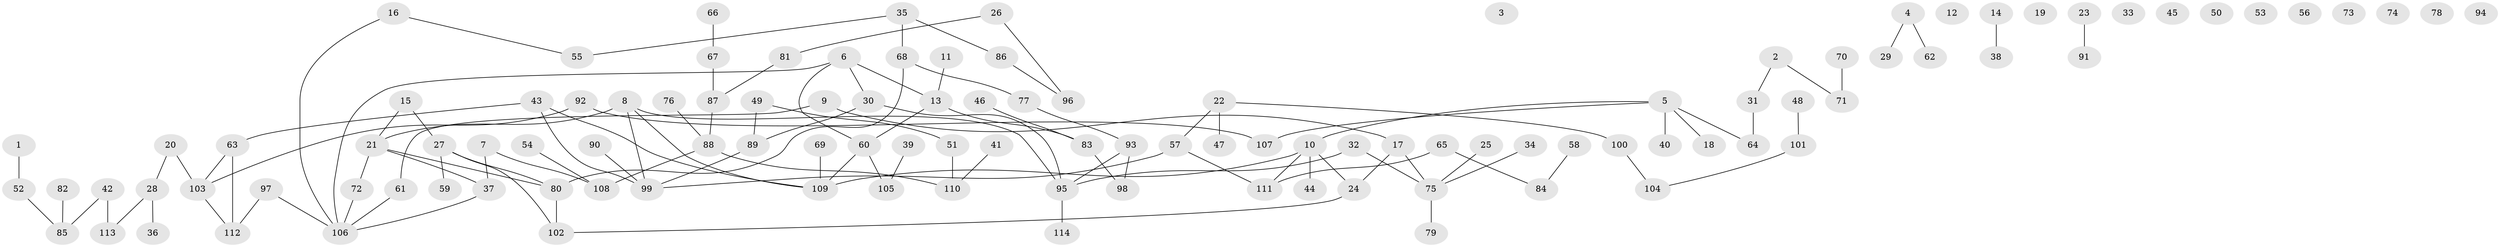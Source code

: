 // Generated by graph-tools (version 1.1) at 2025/33/03/09/25 02:33:28]
// undirected, 114 vertices, 118 edges
graph export_dot {
graph [start="1"]
  node [color=gray90,style=filled];
  1;
  2;
  3;
  4;
  5;
  6;
  7;
  8;
  9;
  10;
  11;
  12;
  13;
  14;
  15;
  16;
  17;
  18;
  19;
  20;
  21;
  22;
  23;
  24;
  25;
  26;
  27;
  28;
  29;
  30;
  31;
  32;
  33;
  34;
  35;
  36;
  37;
  38;
  39;
  40;
  41;
  42;
  43;
  44;
  45;
  46;
  47;
  48;
  49;
  50;
  51;
  52;
  53;
  54;
  55;
  56;
  57;
  58;
  59;
  60;
  61;
  62;
  63;
  64;
  65;
  66;
  67;
  68;
  69;
  70;
  71;
  72;
  73;
  74;
  75;
  76;
  77;
  78;
  79;
  80;
  81;
  82;
  83;
  84;
  85;
  86;
  87;
  88;
  89;
  90;
  91;
  92;
  93;
  94;
  95;
  96;
  97;
  98;
  99;
  100;
  101;
  102;
  103;
  104;
  105;
  106;
  107;
  108;
  109;
  110;
  111;
  112;
  113;
  114;
  1 -- 52;
  2 -- 31;
  2 -- 71;
  4 -- 29;
  4 -- 62;
  5 -- 10;
  5 -- 18;
  5 -- 40;
  5 -- 64;
  5 -- 107;
  6 -- 13;
  6 -- 30;
  6 -- 60;
  6 -- 106;
  7 -- 37;
  7 -- 108;
  8 -- 21;
  8 -- 95;
  8 -- 99;
  8 -- 109;
  9 -- 17;
  9 -- 61;
  10 -- 24;
  10 -- 44;
  10 -- 109;
  10 -- 111;
  11 -- 13;
  13 -- 60;
  13 -- 83;
  14 -- 38;
  15 -- 21;
  15 -- 27;
  16 -- 55;
  16 -- 106;
  17 -- 24;
  17 -- 75;
  20 -- 28;
  20 -- 103;
  21 -- 37;
  21 -- 72;
  21 -- 80;
  22 -- 47;
  22 -- 57;
  22 -- 100;
  23 -- 91;
  24 -- 102;
  25 -- 75;
  26 -- 81;
  26 -- 96;
  27 -- 59;
  27 -- 80;
  27 -- 102;
  28 -- 36;
  28 -- 113;
  30 -- 89;
  30 -- 95;
  31 -- 64;
  32 -- 75;
  32 -- 95;
  34 -- 75;
  35 -- 55;
  35 -- 68;
  35 -- 86;
  37 -- 106;
  39 -- 105;
  41 -- 110;
  42 -- 85;
  42 -- 113;
  43 -- 63;
  43 -- 99;
  43 -- 109;
  46 -- 83;
  48 -- 101;
  49 -- 51;
  49 -- 89;
  51 -- 110;
  52 -- 85;
  54 -- 108;
  57 -- 99;
  57 -- 111;
  58 -- 84;
  60 -- 105;
  60 -- 109;
  61 -- 106;
  63 -- 103;
  63 -- 112;
  65 -- 84;
  65 -- 111;
  66 -- 67;
  67 -- 87;
  68 -- 77;
  68 -- 80;
  69 -- 109;
  70 -- 71;
  72 -- 106;
  75 -- 79;
  76 -- 88;
  77 -- 93;
  80 -- 102;
  81 -- 87;
  82 -- 85;
  83 -- 98;
  86 -- 96;
  87 -- 88;
  88 -- 108;
  88 -- 110;
  89 -- 99;
  90 -- 99;
  92 -- 103;
  92 -- 107;
  93 -- 95;
  93 -- 98;
  95 -- 114;
  97 -- 106;
  97 -- 112;
  100 -- 104;
  101 -- 104;
  103 -- 112;
}
